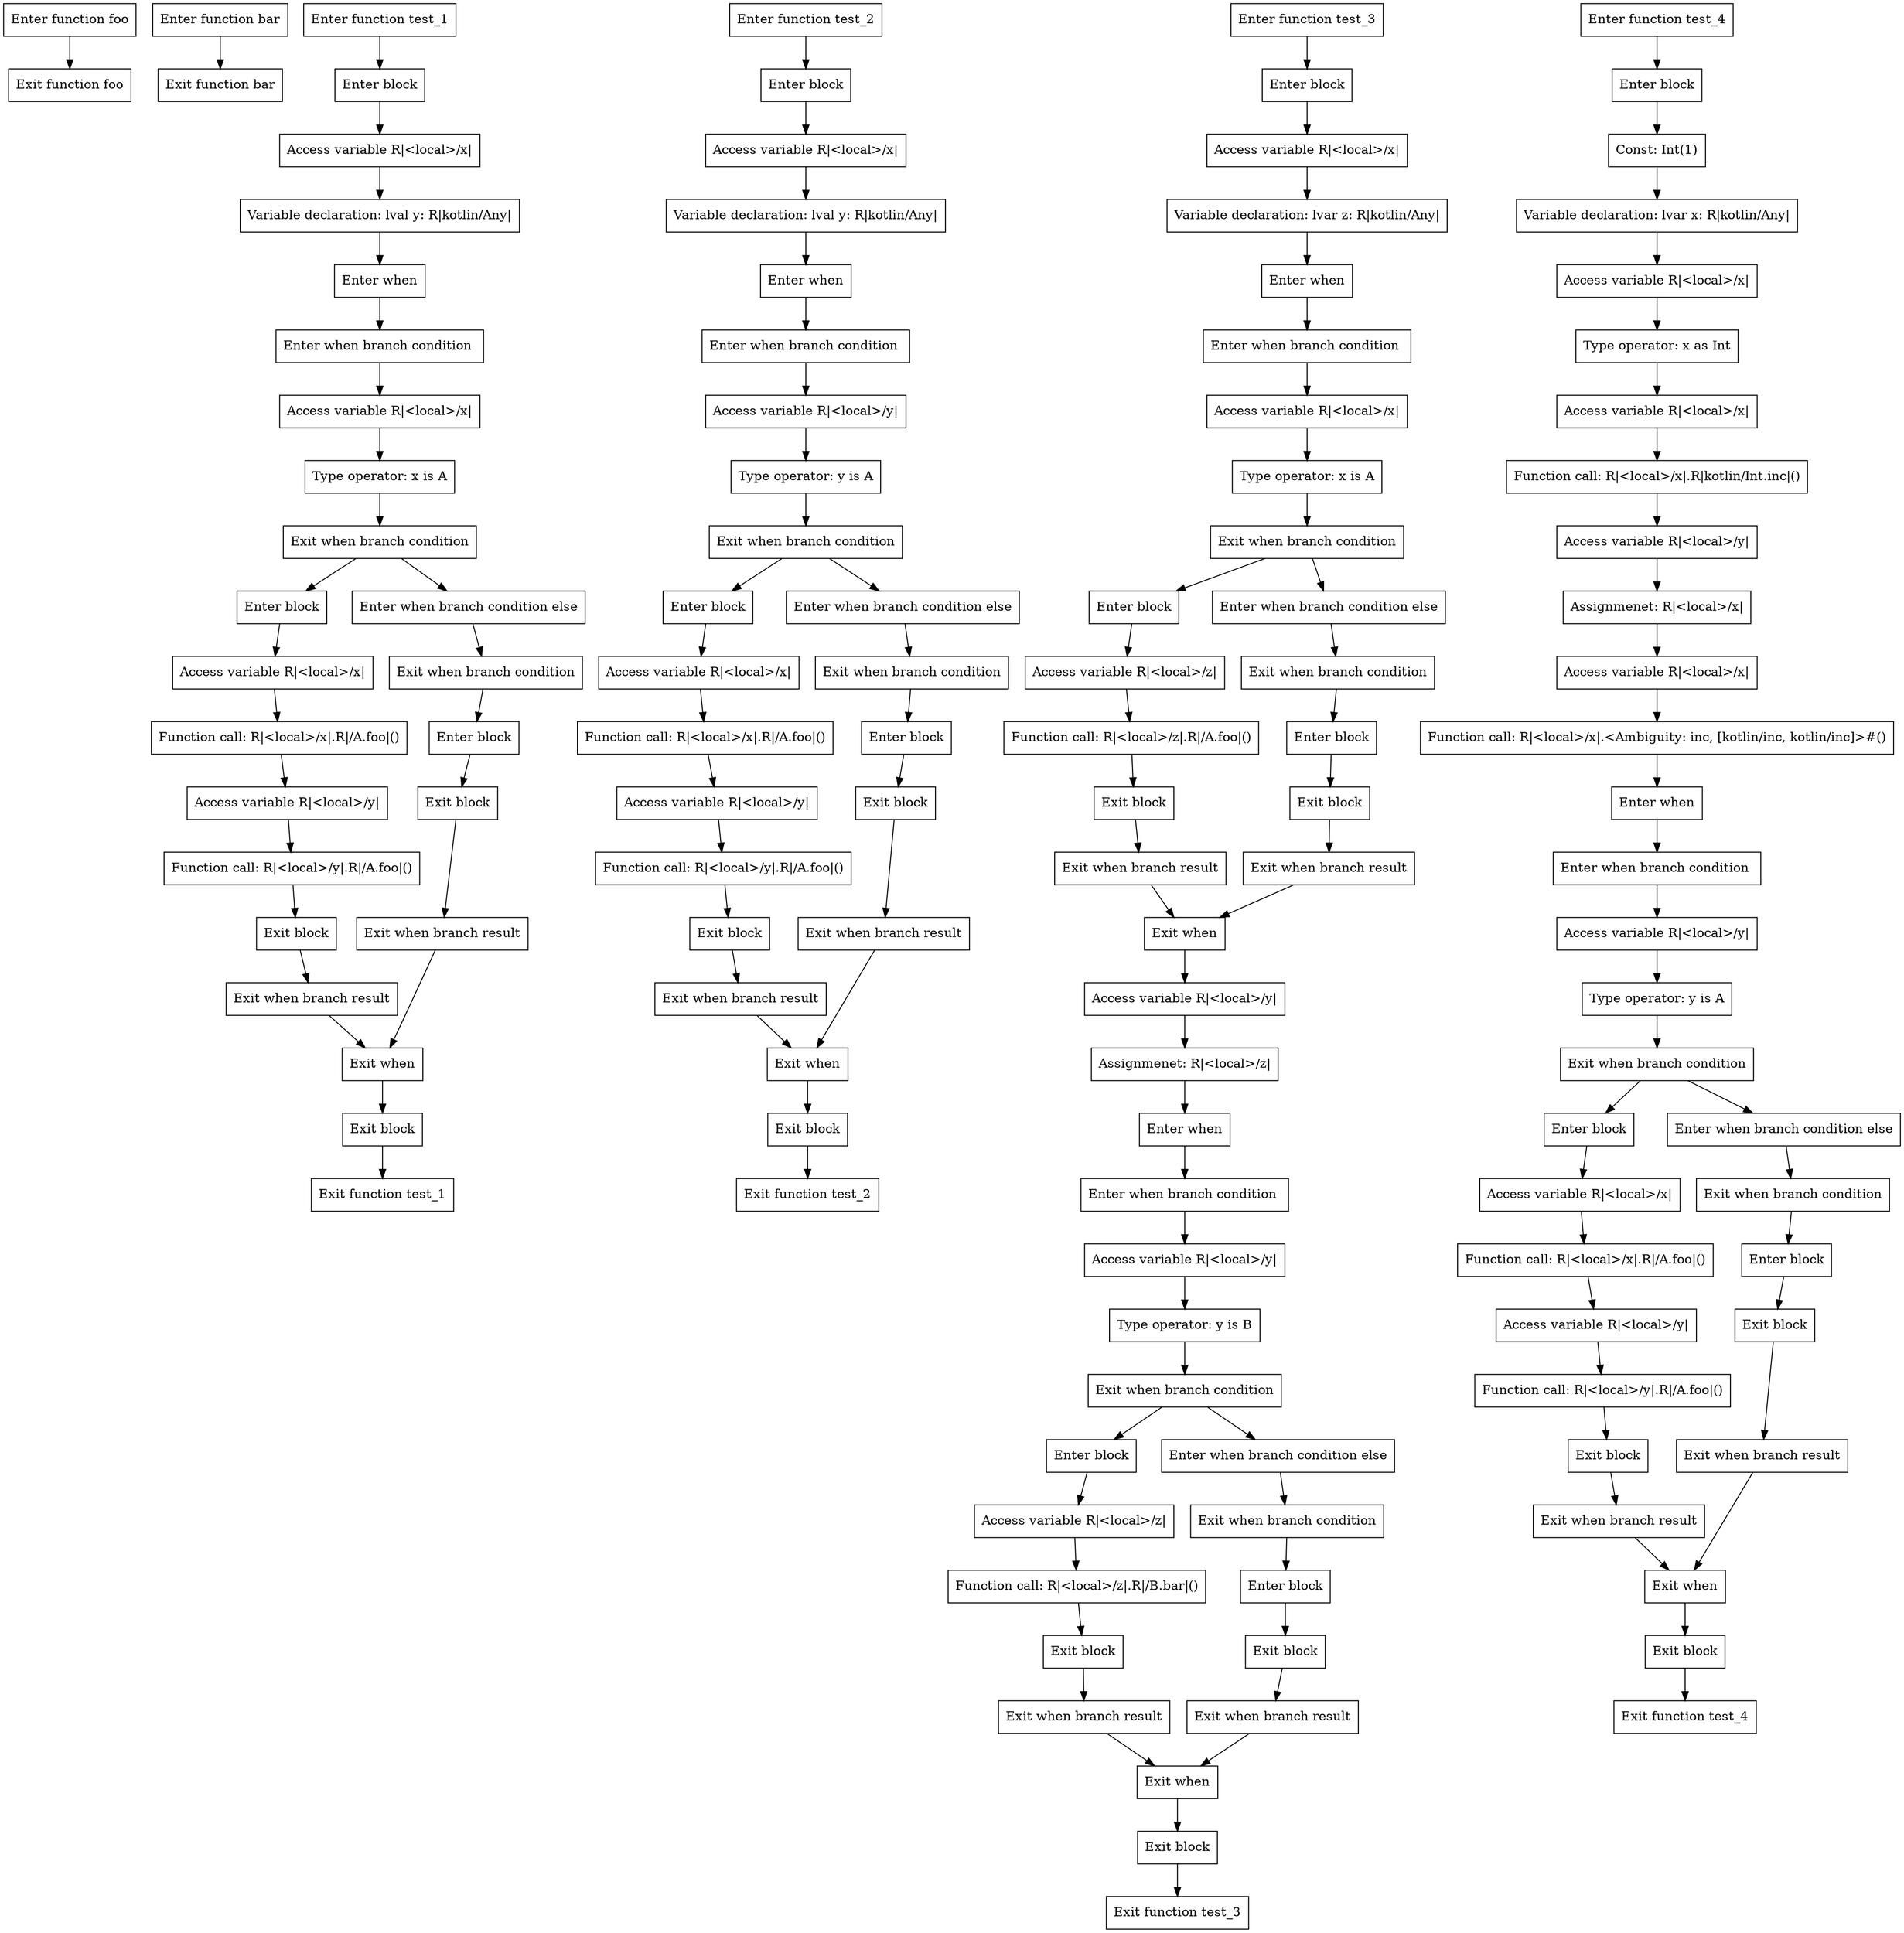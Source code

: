 digraph boundSmartcasts_kt {
subgraph foo {
  0 [shape=box label="Enter function foo"];
  1 [shape=box label="Exit function foo"];

  0 -> {1};
}

subgraph bar {
  2 [shape=box label="Enter function bar"];
  3 [shape=box label="Exit function bar"];

  2 -> {3};
}

subgraph test_1 {
  4 [shape=box label="Enter function test_1"];
  5 [shape=box label="Enter block"];
  6 [shape=box label="Access variable R|<local>/x|"];
  7 [shape=box label="Variable declaration: lval y: R|kotlin/Any|"];
  8 [shape=box label="Enter when"];
  9 [shape=box label="Enter when branch condition "];
  10 [shape=box label="Access variable R|<local>/x|"];
  11 [shape=box label="Type operator: x is A"];
  12 [shape=box label="Exit when branch condition"];
  13 [shape=box label="Enter block"];
  14 [shape=box label="Access variable R|<local>/x|"];
  15 [shape=box label="Function call: R|<local>/x|.R|/A.foo|()"];
  16 [shape=box label="Access variable R|<local>/y|"];
  17 [shape=box label="Function call: R|<local>/y|.R|/A.foo|()"];
  18 [shape=box label="Exit block"];
  19 [shape=box label="Exit when branch result"];
  20 [shape=box label="Enter when branch condition else"];
  21 [shape=box label="Exit when branch condition"];
  22 [shape=box label="Enter block"];
  23 [shape=box label="Exit block"];
  24 [shape=box label="Exit when branch result"];
  25 [shape=box label="Exit when"];
  26 [shape=box label="Exit block"];
  27 [shape=box label="Exit function test_1"];

  4 -> {5};
  5 -> {6};
  6 -> {7};
  7 -> {8};
  8 -> {9};
  9 -> {10};
  10 -> {11};
  11 -> {12};
  12 -> {13 20};
  13 -> {14};
  14 -> {15};
  15 -> {16};
  16 -> {17};
  17 -> {18};
  18 -> {19};
  19 -> {25};
  20 -> {21};
  21 -> {22};
  22 -> {23};
  23 -> {24};
  24 -> {25};
  25 -> {26};
  26 -> {27};
}

subgraph test_2 {
  28 [shape=box label="Enter function test_2"];
  29 [shape=box label="Enter block"];
  30 [shape=box label="Access variable R|<local>/x|"];
  31 [shape=box label="Variable declaration: lval y: R|kotlin/Any|"];
  32 [shape=box label="Enter when"];
  33 [shape=box label="Enter when branch condition "];
  34 [shape=box label="Access variable R|<local>/y|"];
  35 [shape=box label="Type operator: y is A"];
  36 [shape=box label="Exit when branch condition"];
  37 [shape=box label="Enter block"];
  38 [shape=box label="Access variable R|<local>/x|"];
  39 [shape=box label="Function call: R|<local>/x|.R|/A.foo|()"];
  40 [shape=box label="Access variable R|<local>/y|"];
  41 [shape=box label="Function call: R|<local>/y|.R|/A.foo|()"];
  42 [shape=box label="Exit block"];
  43 [shape=box label="Exit when branch result"];
  44 [shape=box label="Enter when branch condition else"];
  45 [shape=box label="Exit when branch condition"];
  46 [shape=box label="Enter block"];
  47 [shape=box label="Exit block"];
  48 [shape=box label="Exit when branch result"];
  49 [shape=box label="Exit when"];
  50 [shape=box label="Exit block"];
  51 [shape=box label="Exit function test_2"];

  28 -> {29};
  29 -> {30};
  30 -> {31};
  31 -> {32};
  32 -> {33};
  33 -> {34};
  34 -> {35};
  35 -> {36};
  36 -> {37 44};
  37 -> {38};
  38 -> {39};
  39 -> {40};
  40 -> {41};
  41 -> {42};
  42 -> {43};
  43 -> {49};
  44 -> {45};
  45 -> {46};
  46 -> {47};
  47 -> {48};
  48 -> {49};
  49 -> {50};
  50 -> {51};
}

subgraph test_3 {
  52 [shape=box label="Enter function test_3"];
  53 [shape=box label="Enter block"];
  54 [shape=box label="Access variable R|<local>/x|"];
  55 [shape=box label="Variable declaration: lvar z: R|kotlin/Any|"];
  56 [shape=box label="Enter when"];
  57 [shape=box label="Enter when branch condition "];
  58 [shape=box label="Access variable R|<local>/x|"];
  59 [shape=box label="Type operator: x is A"];
  60 [shape=box label="Exit when branch condition"];
  61 [shape=box label="Enter block"];
  62 [shape=box label="Access variable R|<local>/z|"];
  63 [shape=box label="Function call: R|<local>/z|.R|/A.foo|()"];
  64 [shape=box label="Exit block"];
  65 [shape=box label="Exit when branch result"];
  66 [shape=box label="Enter when branch condition else"];
  67 [shape=box label="Exit when branch condition"];
  68 [shape=box label="Enter block"];
  69 [shape=box label="Exit block"];
  70 [shape=box label="Exit when branch result"];
  71 [shape=box label="Exit when"];
  72 [shape=box label="Access variable R|<local>/y|"];
  73 [shape=box label="Assignmenet: R|<local>/z|"];
  74 [shape=box label="Enter when"];
  75 [shape=box label="Enter when branch condition "];
  76 [shape=box label="Access variable R|<local>/y|"];
  77 [shape=box label="Type operator: y is B"];
  78 [shape=box label="Exit when branch condition"];
  79 [shape=box label="Enter block"];
  80 [shape=box label="Access variable R|<local>/z|"];
  81 [shape=box label="Function call: R|<local>/z|.R|/B.bar|()"];
  82 [shape=box label="Exit block"];
  83 [shape=box label="Exit when branch result"];
  84 [shape=box label="Enter when branch condition else"];
  85 [shape=box label="Exit when branch condition"];
  86 [shape=box label="Enter block"];
  87 [shape=box label="Exit block"];
  88 [shape=box label="Exit when branch result"];
  89 [shape=box label="Exit when"];
  90 [shape=box label="Exit block"];
  91 [shape=box label="Exit function test_3"];

  52 -> {53};
  53 -> {54};
  54 -> {55};
  55 -> {56};
  56 -> {57};
  57 -> {58};
  58 -> {59};
  59 -> {60};
  60 -> {61 66};
  61 -> {62};
  62 -> {63};
  63 -> {64};
  64 -> {65};
  65 -> {71};
  66 -> {67};
  67 -> {68};
  68 -> {69};
  69 -> {70};
  70 -> {71};
  71 -> {72};
  72 -> {73};
  73 -> {74};
  74 -> {75};
  75 -> {76};
  76 -> {77};
  77 -> {78};
  78 -> {79 84};
  79 -> {80};
  80 -> {81};
  81 -> {82};
  82 -> {83};
  83 -> {89};
  84 -> {85};
  85 -> {86};
  86 -> {87};
  87 -> {88};
  88 -> {89};
  89 -> {90};
  90 -> {91};
}

subgraph test_4 {
  92 [shape=box label="Enter function test_4"];
  93 [shape=box label="Enter block"];
  94 [shape=box label="Const: Int(1)"];
  95 [shape=box label="Variable declaration: lvar x: R|kotlin/Any|"];
  96 [shape=box label="Access variable R|<local>/x|"];
  97 [shape=box label="Type operator: x as Int"];
  98 [shape=box label="Access variable R|<local>/x|"];
  99 [shape=box label="Function call: R|<local>/x|.R|kotlin/Int.inc|()"];
  100 [shape=box label="Access variable R|<local>/y|"];
  101 [shape=box label="Assignmenet: R|<local>/x|"];
  102 [shape=box label="Access variable R|<local>/x|"];
  103 [shape=box label="Function call: R|<local>/x|.<Ambiguity: inc, [kotlin/inc, kotlin/inc]>#()"];
  104 [shape=box label="Enter when"];
  105 [shape=box label="Enter when branch condition "];
  106 [shape=box label="Access variable R|<local>/y|"];
  107 [shape=box label="Type operator: y is A"];
  108 [shape=box label="Exit when branch condition"];
  109 [shape=box label="Enter block"];
  110 [shape=box label="Access variable R|<local>/x|"];
  111 [shape=box label="Function call: R|<local>/x|.R|/A.foo|()"];
  112 [shape=box label="Access variable R|<local>/y|"];
  113 [shape=box label="Function call: R|<local>/y|.R|/A.foo|()"];
  114 [shape=box label="Exit block"];
  115 [shape=box label="Exit when branch result"];
  116 [shape=box label="Enter when branch condition else"];
  117 [shape=box label="Exit when branch condition"];
  118 [shape=box label="Enter block"];
  119 [shape=box label="Exit block"];
  120 [shape=box label="Exit when branch result"];
  121 [shape=box label="Exit when"];
  122 [shape=box label="Exit block"];
  123 [shape=box label="Exit function test_4"];

  92 -> {93};
  93 -> {94};
  94 -> {95};
  95 -> {96};
  96 -> {97};
  97 -> {98};
  98 -> {99};
  99 -> {100};
  100 -> {101};
  101 -> {102};
  102 -> {103};
  103 -> {104};
  104 -> {105};
  105 -> {106};
  106 -> {107};
  107 -> {108};
  108 -> {109 116};
  109 -> {110};
  110 -> {111};
  111 -> {112};
  112 -> {113};
  113 -> {114};
  114 -> {115};
  115 -> {121};
  116 -> {117};
  117 -> {118};
  118 -> {119};
  119 -> {120};
  120 -> {121};
  121 -> {122};
  122 -> {123};
}

}
